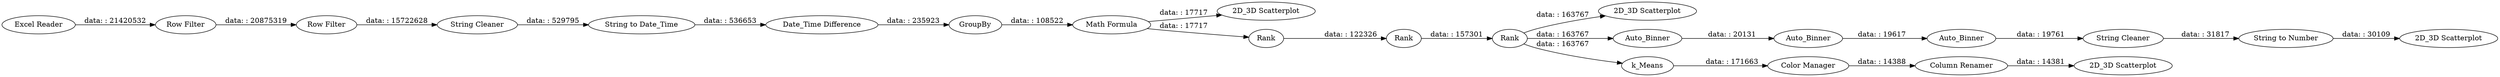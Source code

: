 digraph {
	"7356499012880977100_1" [label="Excel Reader"]
	"7356499012880977100_23" [label="Color Manager"]
	"7356499012880977100_9" [label="2D_3D Scatterplot"]
	"7356499012880977100_10" [label=Rank]
	"7356499012880977100_6" [label=GroupBy]
	"7356499012880977100_5" [label="Date_Time Difference"]
	"7356499012880977100_17" [label=Auto_Binner]
	"7356499012880977100_12" [label=Rank]
	"7356499012880977100_7" [label="Row Filter"]
	"7356499012880977100_11" [label=Rank]
	"7356499012880977100_3" [label="String Cleaner"]
	"7356499012880977100_13" [label="2D_3D Scatterplot"]
	"7356499012880977100_19" [label="String Cleaner"]
	"7356499012880977100_25" [label="Column Renamer"]
	"7356499012880977100_24" [label="2D_3D Scatterplot"]
	"7356499012880977100_21" [label="2D_3D Scatterplot"]
	"7356499012880977100_16" [label=Auto_Binner]
	"7356499012880977100_8" [label="Math Formula"]
	"7356499012880977100_15" [label=Auto_Binner]
	"7356499012880977100_4" [label="String to Date_Time"]
	"7356499012880977100_20" [label="String to Number"]
	"7356499012880977100_22" [label=k_Means]
	"7356499012880977100_2" [label="Row Filter"]
	"7356499012880977100_16" -> "7356499012880977100_17" [label="data: : 19617"]
	"7356499012880977100_12" -> "7356499012880977100_13" [label="data: : 163767"]
	"7356499012880977100_8" -> "7356499012880977100_10" [label="data: : 17717"]
	"7356499012880977100_7" -> "7356499012880977100_3" [label="data: : 15722628"]
	"7356499012880977100_5" -> "7356499012880977100_6" [label="data: : 235923"]
	"7356499012880977100_25" -> "7356499012880977100_24" [label="data: : 14381"]
	"7356499012880977100_12" -> "7356499012880977100_22" [label="data: : 163767"]
	"7356499012880977100_22" -> "7356499012880977100_23" [label="data: : 171663"]
	"7356499012880977100_10" -> "7356499012880977100_11" [label="data: : 122326"]
	"7356499012880977100_19" -> "7356499012880977100_20" [label="data: : 31817"]
	"7356499012880977100_3" -> "7356499012880977100_4" [label="data: : 529795"]
	"7356499012880977100_15" -> "7356499012880977100_16" [label="data: : 20131"]
	"7356499012880977100_2" -> "7356499012880977100_7" [label="data: : 20875319"]
	"7356499012880977100_1" -> "7356499012880977100_2" [label="data: : 21420532"]
	"7356499012880977100_11" -> "7356499012880977100_12" [label="data: : 157301"]
	"7356499012880977100_12" -> "7356499012880977100_15" [label="data: : 163767"]
	"7356499012880977100_6" -> "7356499012880977100_8" [label="data: : 108522"]
	"7356499012880977100_8" -> "7356499012880977100_9" [label="data: : 17717"]
	"7356499012880977100_4" -> "7356499012880977100_5" [label="data: : 536653"]
	"7356499012880977100_20" -> "7356499012880977100_21" [label="data: : 30109"]
	"7356499012880977100_23" -> "7356499012880977100_25" [label="data: : 14388"]
	"7356499012880977100_17" -> "7356499012880977100_19" [label="data: : 19761"]
	rankdir=LR
}

